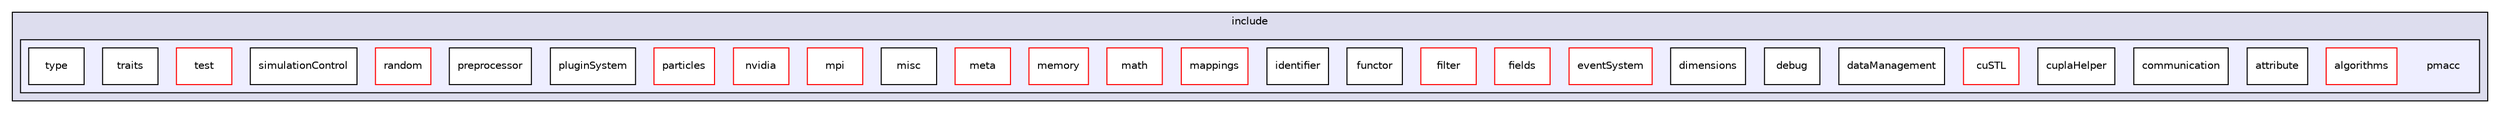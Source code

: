digraph "/tmp/tmp.I3T9wAlo9k/picongpu/include/pmacc" {
  compound=true
  node [ fontsize="10", fontname="Helvetica"];
  edge [ labelfontsize="10", labelfontname="Helvetica"];
  subgraph clusterdir_d44c64559bbebec7f509842c48db8b23 {
    graph [ bgcolor="#ddddee", pencolor="black", label="include" fontname="Helvetica", fontsize="10", URL="dir_d44c64559bbebec7f509842c48db8b23.html"]
  subgraph clusterdir_25029e4ec4a63cd3494f9c7166d3b243 {
    graph [ bgcolor="#eeeeff", pencolor="black", label="" URL="dir_25029e4ec4a63cd3494f9c7166d3b243.html"];
    dir_25029e4ec4a63cd3494f9c7166d3b243 [shape=plaintext label="pmacc"];
    dir_698ec042e04c9785ffa3c35db65b2118 [shape=box label="algorithms" color="red" fillcolor="white" style="filled" URL="dir_698ec042e04c9785ffa3c35db65b2118.html"];
    dir_3270f18e29067d0113f809532639788b [shape=box label="attribute" color="black" fillcolor="white" style="filled" URL="dir_3270f18e29067d0113f809532639788b.html"];
    dir_b5d44c3ec60c8f37f5f075291241588e [shape=box label="communication" color="black" fillcolor="white" style="filled" URL="dir_b5d44c3ec60c8f37f5f075291241588e.html"];
    dir_9a8b7b98df52b6eacea58a1bda265e10 [shape=box label="cuplaHelper" color="black" fillcolor="white" style="filled" URL="dir_9a8b7b98df52b6eacea58a1bda265e10.html"];
    dir_c25345aec8db53bc4de5470549ecb11a [shape=box label="cuSTL" color="red" fillcolor="white" style="filled" URL="dir_c25345aec8db53bc4de5470549ecb11a.html"];
    dir_a939238609593ef4a5dbecdce7ee895c [shape=box label="dataManagement" color="black" fillcolor="white" style="filled" URL="dir_a939238609593ef4a5dbecdce7ee895c.html"];
    dir_3031d8409f4d56184f91f391c06aedf6 [shape=box label="debug" color="black" fillcolor="white" style="filled" URL="dir_3031d8409f4d56184f91f391c06aedf6.html"];
    dir_fcc47d92fb1d4c49e0bd76772a3af82c [shape=box label="dimensions" color="black" fillcolor="white" style="filled" URL="dir_fcc47d92fb1d4c49e0bd76772a3af82c.html"];
    dir_ea7ccfb8b4de390b0d83bca218dcf106 [shape=box label="eventSystem" color="red" fillcolor="white" style="filled" URL="dir_ea7ccfb8b4de390b0d83bca218dcf106.html"];
    dir_bf9eb525c97e226f7fa624e34e8b8296 [shape=box label="fields" color="red" fillcolor="white" style="filled" URL="dir_bf9eb525c97e226f7fa624e34e8b8296.html"];
    dir_daccac06f59fc9c91ecab23a7ac3c340 [shape=box label="filter" color="red" fillcolor="white" style="filled" URL="dir_daccac06f59fc9c91ecab23a7ac3c340.html"];
    dir_dbffb30af1a3229bf68d3a324194fbda [shape=box label="functor" color="black" fillcolor="white" style="filled" URL="dir_dbffb30af1a3229bf68d3a324194fbda.html"];
    dir_536f2061a9a5df82eb2e248120e1e0b0 [shape=box label="identifier" color="black" fillcolor="white" style="filled" URL="dir_536f2061a9a5df82eb2e248120e1e0b0.html"];
    dir_5876c23abaa1f0c4b124ff7cdc632c3c [shape=box label="mappings" color="red" fillcolor="white" style="filled" URL="dir_5876c23abaa1f0c4b124ff7cdc632c3c.html"];
    dir_6a6e56c42084123cbdcb22b3aefb0573 [shape=box label="math" color="red" fillcolor="white" style="filled" URL="dir_6a6e56c42084123cbdcb22b3aefb0573.html"];
    dir_8f1e1d167b51af0c132dad3193f4bb8f [shape=box label="memory" color="red" fillcolor="white" style="filled" URL="dir_8f1e1d167b51af0c132dad3193f4bb8f.html"];
    dir_d2f8e12c160adc4eb091a4429abbc520 [shape=box label="meta" color="red" fillcolor="white" style="filled" URL="dir_d2f8e12c160adc4eb091a4429abbc520.html"];
    dir_4554f96d6cabf031ab36d6ac7c67d5c1 [shape=box label="misc" color="black" fillcolor="white" style="filled" URL="dir_4554f96d6cabf031ab36d6ac7c67d5c1.html"];
    dir_cb059eeb68764fa5009c37aa43c145ca [shape=box label="mpi" color="red" fillcolor="white" style="filled" URL="dir_cb059eeb68764fa5009c37aa43c145ca.html"];
    dir_9b640c5b594b3292f6c1ecdb985525b8 [shape=box label="nvidia" color="red" fillcolor="white" style="filled" URL="dir_9b640c5b594b3292f6c1ecdb985525b8.html"];
    dir_e75725b8ed65a07e434b2a4e78f386eb [shape=box label="particles" color="red" fillcolor="white" style="filled" URL="dir_e75725b8ed65a07e434b2a4e78f386eb.html"];
    dir_0f6e954beee043f3ca41a239b336368b [shape=box label="pluginSystem" color="black" fillcolor="white" style="filled" URL="dir_0f6e954beee043f3ca41a239b336368b.html"];
    dir_aecf7b7ac7e8305c55a91a684c9f09f8 [shape=box label="preprocessor" color="black" fillcolor="white" style="filled" URL="dir_aecf7b7ac7e8305c55a91a684c9f09f8.html"];
    dir_5f6e43b3bdde048357adc5019ba81035 [shape=box label="random" color="red" fillcolor="white" style="filled" URL="dir_5f6e43b3bdde048357adc5019ba81035.html"];
    dir_b0ae6349b3250e461b435723d454666e [shape=box label="simulationControl" color="black" fillcolor="white" style="filled" URL="dir_b0ae6349b3250e461b435723d454666e.html"];
    dir_ff35b12bee456a20ccaa97598ffda829 [shape=box label="test" color="red" fillcolor="white" style="filled" URL="dir_ff35b12bee456a20ccaa97598ffda829.html"];
    dir_03ae39730860d4a3d4be667e760b5332 [shape=box label="traits" color="black" fillcolor="white" style="filled" URL="dir_03ae39730860d4a3d4be667e760b5332.html"];
    dir_bb272aa006294fe6e387e6e1a2bc2b95 [shape=box label="type" color="black" fillcolor="white" style="filled" URL="dir_bb272aa006294fe6e387e6e1a2bc2b95.html"];
  }
  }
}

